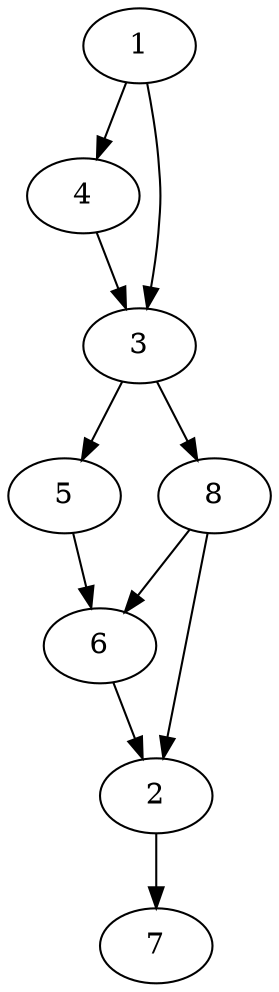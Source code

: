 digraph Discrete_math {
            1 -> 4;
            4 -> 3;
            1 -> 3;
            3 -> 5;
            3 -> 8;
            5 -> 6;
            6 -> 2;
            8 -> 2;
            8 -> 6;
            2 -> 7;

}
